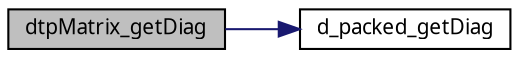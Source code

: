 digraph G
{
  edge [fontname="FreeSans.ttf",fontsize=10,labelfontname="FreeSans.ttf",labelfontsize=10];
  node [fontname="FreeSans.ttf",fontsize=10,shape=record];
  rankdir=LR;
  Node1 [label="dtpMatrix_getDiag",height=0.2,width=0.4,color="black", fillcolor="grey75", style="filled" fontcolor="black"];
  Node1 -> Node2 [color="midnightblue",fontsize=10,style="solid",fontname="FreeSans.ttf"];
  Node2 [label="d_packed_getDiag",height=0.2,width=0.4,color="black", fillcolor="white", style="filled",URL="$Mutils_8c.html#dd5d4be8679ecd4316a738f1d16e47e0",tooltip="Copy the diagonal elements of the packed denseMatrix x to dest."];
}
